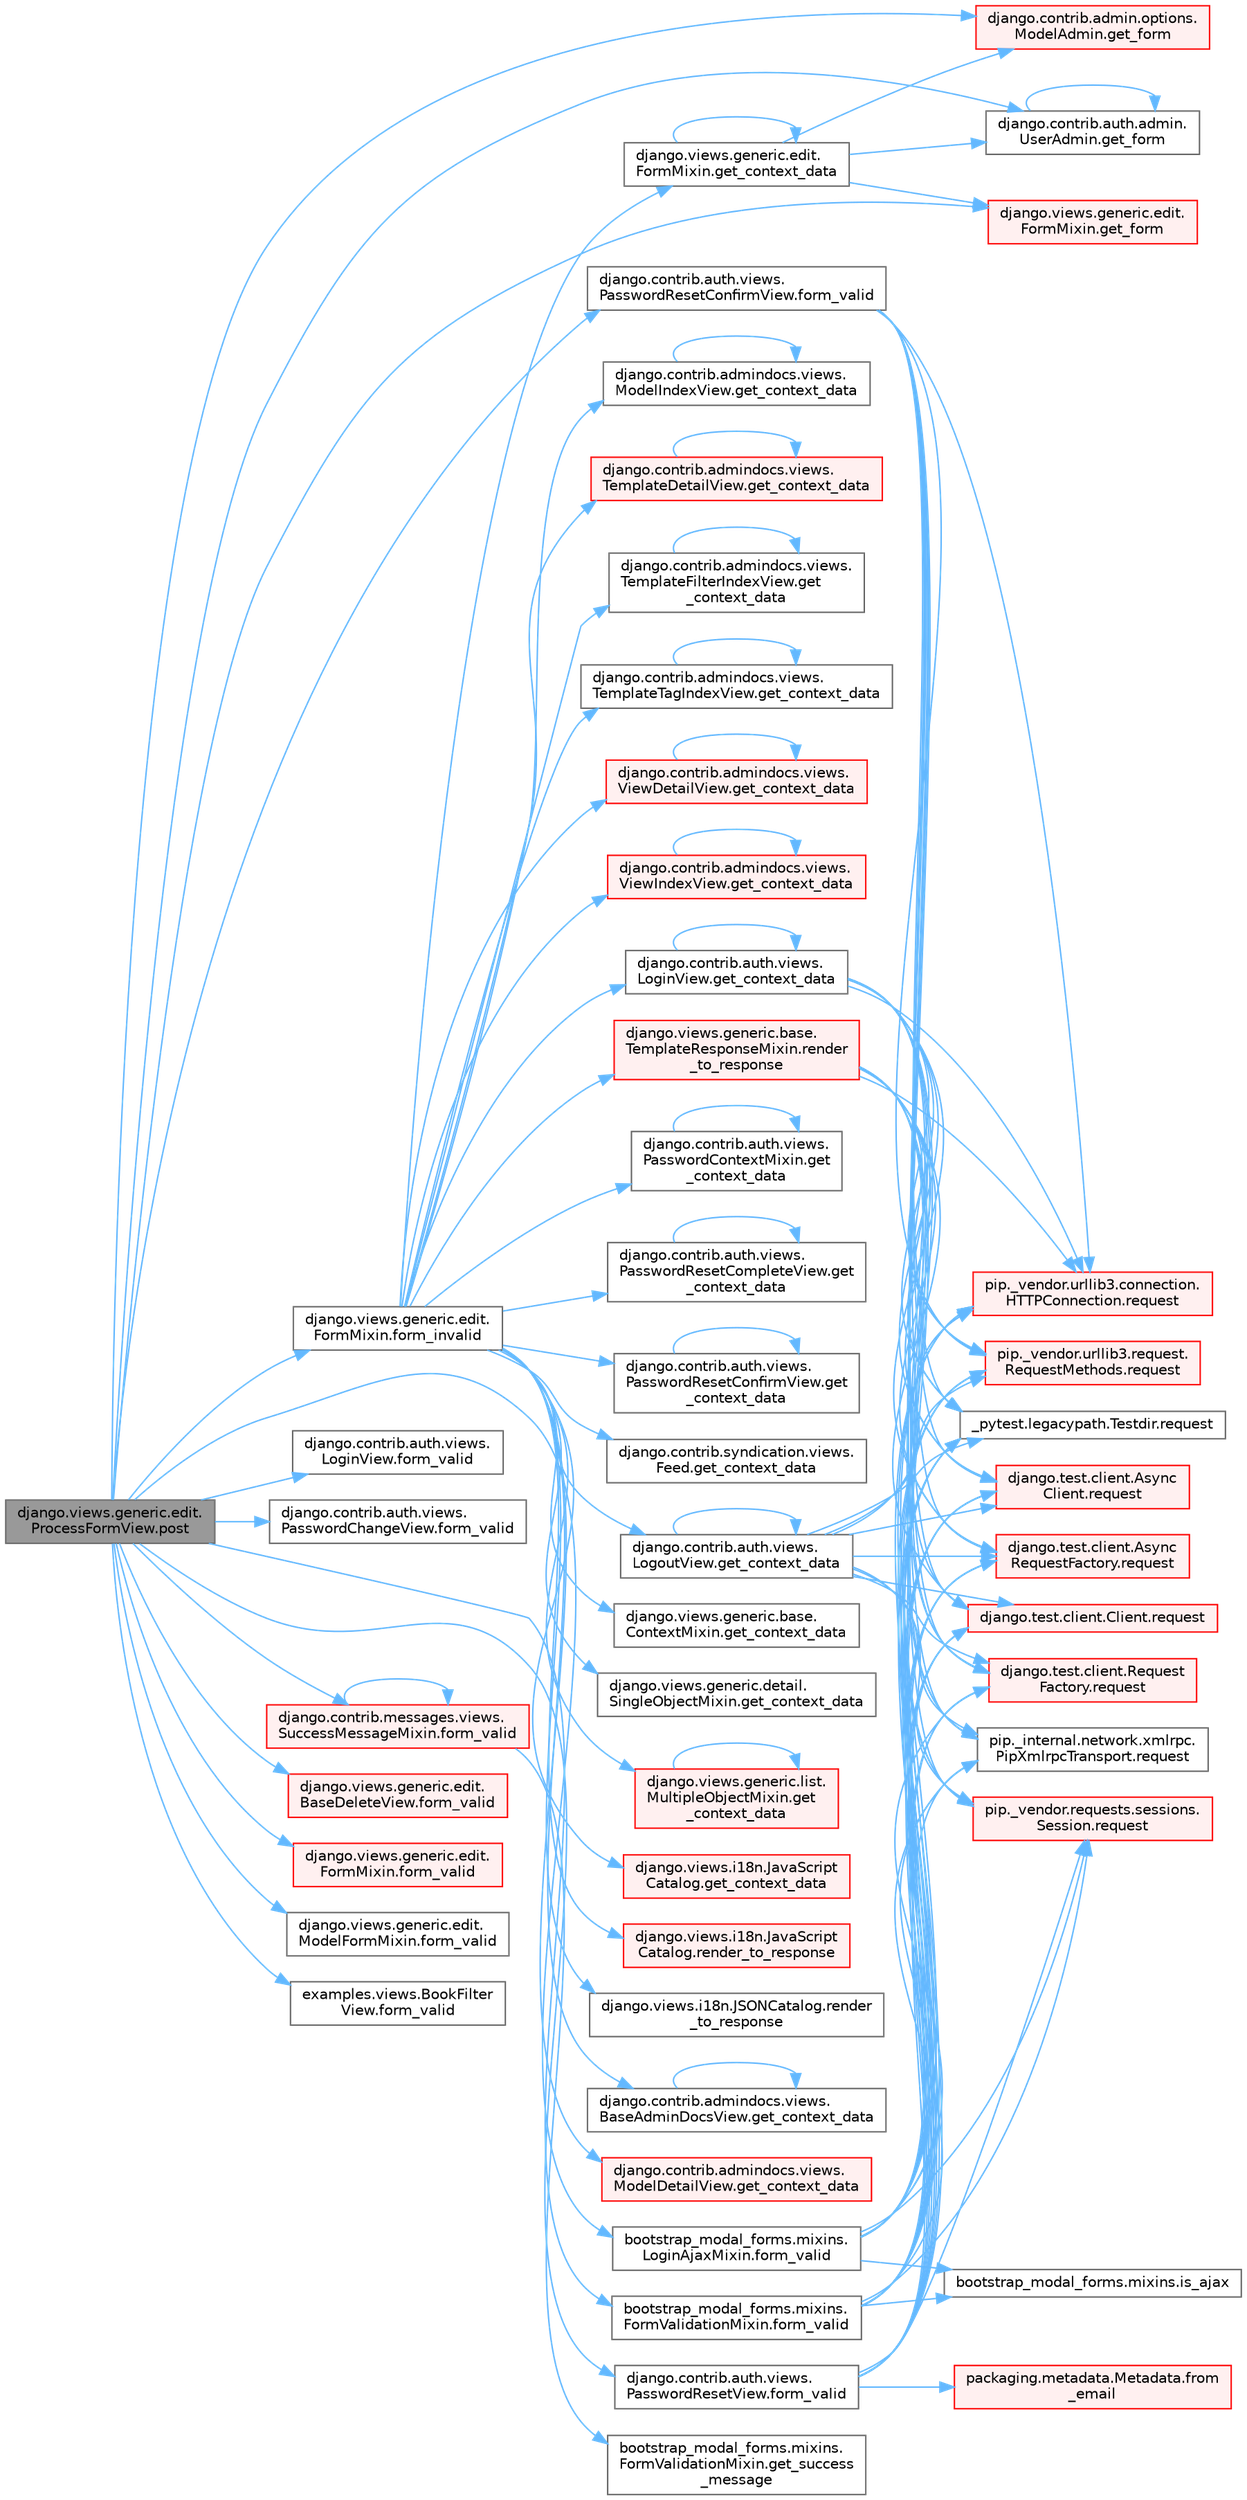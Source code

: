 digraph "django.views.generic.edit.ProcessFormView.post"
{
 // LATEX_PDF_SIZE
  bgcolor="transparent";
  edge [fontname=Helvetica,fontsize=10,labelfontname=Helvetica,labelfontsize=10];
  node [fontname=Helvetica,fontsize=10,shape=box,height=0.2,width=0.4];
  rankdir="LR";
  Node1 [id="Node000001",label="django.views.generic.edit.\lProcessFormView.post",height=0.2,width=0.4,color="gray40", fillcolor="grey60", style="filled", fontcolor="black",tooltip=" "];
  Node1 -> Node2 [id="edge1_Node000001_Node000002",color="steelblue1",style="solid",tooltip=" "];
  Node2 [id="Node000002",label="django.views.generic.edit.\lFormMixin.form_invalid",height=0.2,width=0.4,color="grey40", fillcolor="white", style="filled",URL="$classdjango_1_1views_1_1generic_1_1edit_1_1_form_mixin.html#a3a9a5e20aa7819a6749c1ab36efb4936",tooltip=" "];
  Node2 -> Node3 [id="edge2_Node000002_Node000003",color="steelblue1",style="solid",tooltip=" "];
  Node3 [id="Node000003",label="django.contrib.admindocs.views.\lBaseAdminDocsView.get_context_data",height=0.2,width=0.4,color="grey40", fillcolor="white", style="filled",URL="$classdjango_1_1contrib_1_1admindocs_1_1views_1_1_base_admin_docs_view.html#ad1977df8246ae09f80c673f91a5eb3e0",tooltip=" "];
  Node3 -> Node3 [id="edge3_Node000003_Node000003",color="steelblue1",style="solid",tooltip=" "];
  Node2 -> Node4 [id="edge4_Node000002_Node000004",color="steelblue1",style="solid",tooltip=" "];
  Node4 [id="Node000004",label="django.contrib.admindocs.views.\lModelDetailView.get_context_data",height=0.2,width=0.4,color="red", fillcolor="#FFF0F0", style="filled",URL="$classdjango_1_1contrib_1_1admindocs_1_1views_1_1_model_detail_view.html#ab47f56f92052e9dccd08cad21d204acf",tooltip=" "];
  Node2 -> Node8 [id="edge5_Node000002_Node000008",color="steelblue1",style="solid",tooltip=" "];
  Node8 [id="Node000008",label="django.contrib.admindocs.views.\lModelIndexView.get_context_data",height=0.2,width=0.4,color="grey40", fillcolor="white", style="filled",URL="$classdjango_1_1contrib_1_1admindocs_1_1views_1_1_model_index_view.html#a2cafc5066d3889b5da54d4385716088d",tooltip=" "];
  Node8 -> Node8 [id="edge6_Node000008_Node000008",color="steelblue1",style="solid",tooltip=" "];
  Node2 -> Node9 [id="edge7_Node000002_Node000009",color="steelblue1",style="solid",tooltip=" "];
  Node9 [id="Node000009",label="django.contrib.admindocs.views.\lTemplateDetailView.get_context_data",height=0.2,width=0.4,color="red", fillcolor="#FFF0F0", style="filled",URL="$classdjango_1_1contrib_1_1admindocs_1_1views_1_1_template_detail_view.html#acf9a801a852b0a8390e8e5c2961fad75",tooltip=" "];
  Node9 -> Node9 [id="edge8_Node000009_Node000009",color="steelblue1",style="solid",tooltip=" "];
  Node2 -> Node10 [id="edge9_Node000002_Node000010",color="steelblue1",style="solid",tooltip=" "];
  Node10 [id="Node000010",label="django.contrib.admindocs.views.\lTemplateFilterIndexView.get\l_context_data",height=0.2,width=0.4,color="grey40", fillcolor="white", style="filled",URL="$classdjango_1_1contrib_1_1admindocs_1_1views_1_1_template_filter_index_view.html#abebb2f0d54cb96b176adaf845ebe92dd",tooltip=" "];
  Node10 -> Node10 [id="edge10_Node000010_Node000010",color="steelblue1",style="solid",tooltip=" "];
  Node2 -> Node11 [id="edge11_Node000002_Node000011",color="steelblue1",style="solid",tooltip=" "];
  Node11 [id="Node000011",label="django.contrib.admindocs.views.\lTemplateTagIndexView.get_context_data",height=0.2,width=0.4,color="grey40", fillcolor="white", style="filled",URL="$classdjango_1_1contrib_1_1admindocs_1_1views_1_1_template_tag_index_view.html#ab79bfaba91e0080ce211f9f01f6917c0",tooltip=" "];
  Node11 -> Node11 [id="edge12_Node000011_Node000011",color="steelblue1",style="solid",tooltip=" "];
  Node2 -> Node12 [id="edge13_Node000002_Node000012",color="steelblue1",style="solid",tooltip=" "];
  Node12 [id="Node000012",label="django.contrib.admindocs.views.\lViewDetailView.get_context_data",height=0.2,width=0.4,color="red", fillcolor="#FFF0F0", style="filled",URL="$classdjango_1_1contrib_1_1admindocs_1_1views_1_1_view_detail_view.html#a24356154e604e5de8fb0c612f12df44c",tooltip=" "];
  Node12 -> Node12 [id="edge14_Node000012_Node000012",color="steelblue1",style="solid",tooltip=" "];
  Node2 -> Node14 [id="edge15_Node000002_Node000014",color="steelblue1",style="solid",tooltip=" "];
  Node14 [id="Node000014",label="django.contrib.admindocs.views.\lViewIndexView.get_context_data",height=0.2,width=0.4,color="red", fillcolor="#FFF0F0", style="filled",URL="$classdjango_1_1contrib_1_1admindocs_1_1views_1_1_view_index_view.html#a4b569a4ca12823c1ee6b26d5cafa2946",tooltip=" "];
  Node14 -> Node14 [id="edge16_Node000014_Node000014",color="steelblue1",style="solid",tooltip=" "];
  Node2 -> Node17 [id="edge17_Node000002_Node000017",color="steelblue1",style="solid",tooltip=" "];
  Node17 [id="Node000017",label="django.contrib.auth.views.\lLoginView.get_context_data",height=0.2,width=0.4,color="grey40", fillcolor="white", style="filled",URL="$classdjango_1_1contrib_1_1auth_1_1views_1_1_login_view.html#a5acd74035066c40850101f1d9643e328",tooltip=" "];
  Node17 -> Node17 [id="edge18_Node000017_Node000017",color="steelblue1",style="solid",tooltip=" "];
  Node17 -> Node18 [id="edge19_Node000017_Node000018",color="steelblue1",style="solid",tooltip=" "];
  Node18 [id="Node000018",label="_pytest.legacypath.Testdir.request",height=0.2,width=0.4,color="grey40", fillcolor="white", style="filled",URL="$class__pytest_1_1legacypath_1_1_testdir.html#a0e10c900efcd764da85254119e4d64c4",tooltip=" "];
  Node17 -> Node19 [id="edge20_Node000017_Node000019",color="steelblue1",style="solid",tooltip=" "];
  Node19 [id="Node000019",label="django.test.client.Async\lClient.request",height=0.2,width=0.4,color="red", fillcolor="#FFF0F0", style="filled",URL="$classdjango_1_1test_1_1client_1_1_async_client.html#a891cc2f6b81dcf3583bbbde8d21a713a",tooltip=" "];
  Node17 -> Node21 [id="edge21_Node000017_Node000021",color="steelblue1",style="solid",tooltip=" "];
  Node21 [id="Node000021",label="django.test.client.Async\lRequestFactory.request",height=0.2,width=0.4,color="red", fillcolor="#FFF0F0", style="filled",URL="$classdjango_1_1test_1_1client_1_1_async_request_factory.html#aab026845547a4c2d9203b8710b90f6cd",tooltip=" "];
  Node17 -> Node22 [id="edge22_Node000017_Node000022",color="steelblue1",style="solid",tooltip=" "];
  Node22 [id="Node000022",label="django.test.client.Client.request",height=0.2,width=0.4,color="red", fillcolor="#FFF0F0", style="filled",URL="$classdjango_1_1test_1_1client_1_1_client.html#a2f51c5251142ab6503937051936e33fa",tooltip=" "];
  Node17 -> Node485 [id="edge23_Node000017_Node000485",color="steelblue1",style="solid",tooltip=" "];
  Node485 [id="Node000485",label="django.test.client.Request\lFactory.request",height=0.2,width=0.4,color="red", fillcolor="#FFF0F0", style="filled",URL="$classdjango_1_1test_1_1client_1_1_request_factory.html#adae411ab0df6839c5364b647e4dc63ad",tooltip=" "];
  Node17 -> Node486 [id="edge24_Node000017_Node000486",color="steelblue1",style="solid",tooltip=" "];
  Node486 [id="Node000486",label="pip._internal.network.xmlrpc.\lPipXmlrpcTransport.request",height=0.2,width=0.4,color="grey40", fillcolor="white", style="filled",URL="$classpip_1_1__internal_1_1network_1_1xmlrpc_1_1_pip_xmlrpc_transport.html#a91d1ed180fbf8bcc25f6747a72614c5f",tooltip=" "];
  Node17 -> Node487 [id="edge25_Node000017_Node000487",color="steelblue1",style="solid",tooltip=" "];
  Node487 [id="Node000487",label="pip._vendor.requests.sessions.\lSession.request",height=0.2,width=0.4,color="red", fillcolor="#FFF0F0", style="filled",URL="$classpip_1_1__vendor_1_1requests_1_1sessions_1_1_session.html#a3dddfa16e93faa1a1a553936d913482b",tooltip=" "];
  Node17 -> Node1000 [id="edge26_Node000017_Node001000",color="steelblue1",style="solid",tooltip=" "];
  Node1000 [id="Node001000",label="pip._vendor.urllib3.connection.\lHTTPConnection.request",height=0.2,width=0.4,color="red", fillcolor="#FFF0F0", style="filled",URL="$classpip_1_1__vendor_1_1urllib3_1_1connection_1_1_h_t_t_p_connection.html#a67e552c4d242e4169bdf7319269a417f",tooltip=" "];
  Node17 -> Node1002 [id="edge27_Node000017_Node001002",color="steelblue1",style="solid",tooltip=" "];
  Node1002 [id="Node001002",label="pip._vendor.urllib3.request.\lRequestMethods.request",height=0.2,width=0.4,color="red", fillcolor="#FFF0F0", style="filled",URL="$classpip_1_1__vendor_1_1urllib3_1_1request_1_1_request_methods.html#a73541f2f0edc7df7413b043e33c69e7f",tooltip=" "];
  Node2 -> Node1615 [id="edge28_Node000002_Node001615",color="steelblue1",style="solid",tooltip=" "];
  Node1615 [id="Node001615",label="django.contrib.auth.views.\lLogoutView.get_context_data",height=0.2,width=0.4,color="grey40", fillcolor="white", style="filled",URL="$classdjango_1_1contrib_1_1auth_1_1views_1_1_logout_view.html#afab0ac15cb452acb486a3f7b9747e43b",tooltip=" "];
  Node1615 -> Node1615 [id="edge29_Node001615_Node001615",color="steelblue1",style="solid",tooltip=" "];
  Node1615 -> Node18 [id="edge30_Node001615_Node000018",color="steelblue1",style="solid",tooltip=" "];
  Node1615 -> Node19 [id="edge31_Node001615_Node000019",color="steelblue1",style="solid",tooltip=" "];
  Node1615 -> Node21 [id="edge32_Node001615_Node000021",color="steelblue1",style="solid",tooltip=" "];
  Node1615 -> Node22 [id="edge33_Node001615_Node000022",color="steelblue1",style="solid",tooltip=" "];
  Node1615 -> Node485 [id="edge34_Node001615_Node000485",color="steelblue1",style="solid",tooltip=" "];
  Node1615 -> Node486 [id="edge35_Node001615_Node000486",color="steelblue1",style="solid",tooltip=" "];
  Node1615 -> Node487 [id="edge36_Node001615_Node000487",color="steelblue1",style="solid",tooltip=" "];
  Node1615 -> Node1000 [id="edge37_Node001615_Node001000",color="steelblue1",style="solid",tooltip=" "];
  Node1615 -> Node1002 [id="edge38_Node001615_Node001002",color="steelblue1",style="solid",tooltip=" "];
  Node2 -> Node1616 [id="edge39_Node000002_Node001616",color="steelblue1",style="solid",tooltip=" "];
  Node1616 [id="Node001616",label="django.contrib.auth.views.\lPasswordContextMixin.get\l_context_data",height=0.2,width=0.4,color="grey40", fillcolor="white", style="filled",URL="$classdjango_1_1contrib_1_1auth_1_1views_1_1_password_context_mixin.html#abfa1dd6ee631ec41ba3af37934f34f8b",tooltip=" "];
  Node1616 -> Node1616 [id="edge40_Node001616_Node001616",color="steelblue1",style="solid",tooltip=" "];
  Node2 -> Node1617 [id="edge41_Node000002_Node001617",color="steelblue1",style="solid",tooltip=" "];
  Node1617 [id="Node001617",label="django.contrib.auth.views.\lPasswordResetCompleteView.get\l_context_data",height=0.2,width=0.4,color="grey40", fillcolor="white", style="filled",URL="$classdjango_1_1contrib_1_1auth_1_1views_1_1_password_reset_complete_view.html#ac9084a6483335be8ccdcb9dcf9a326be",tooltip=" "];
  Node1617 -> Node1617 [id="edge42_Node001617_Node001617",color="steelblue1",style="solid",tooltip=" "];
  Node2 -> Node1618 [id="edge43_Node000002_Node001618",color="steelblue1",style="solid",tooltip=" "];
  Node1618 [id="Node001618",label="django.contrib.auth.views.\lPasswordResetConfirmView.get\l_context_data",height=0.2,width=0.4,color="grey40", fillcolor="white", style="filled",URL="$classdjango_1_1contrib_1_1auth_1_1views_1_1_password_reset_confirm_view.html#a77ff55a7f0e6851ab586ce0646bfd930",tooltip=" "];
  Node1618 -> Node1618 [id="edge44_Node001618_Node001618",color="steelblue1",style="solid",tooltip=" "];
  Node2 -> Node1619 [id="edge45_Node000002_Node001619",color="steelblue1",style="solid",tooltip=" "];
  Node1619 [id="Node001619",label="django.contrib.syndication.views.\lFeed.get_context_data",height=0.2,width=0.4,color="grey40", fillcolor="white", style="filled",URL="$classdjango_1_1contrib_1_1syndication_1_1views_1_1_feed.html#aa7cc4ffba3c1e2770e414165e68c04d8",tooltip=" "];
  Node2 -> Node1620 [id="edge46_Node000002_Node001620",color="steelblue1",style="solid",tooltip=" "];
  Node1620 [id="Node001620",label="django.views.generic.base.\lContextMixin.get_context_data",height=0.2,width=0.4,color="grey40", fillcolor="white", style="filled",URL="$classdjango_1_1views_1_1generic_1_1base_1_1_context_mixin.html#aaa6a8d481ad2832dc061072e13f55d7c",tooltip=" "];
  Node2 -> Node1621 [id="edge47_Node000002_Node001621",color="steelblue1",style="solid",tooltip=" "];
  Node1621 [id="Node001621",label="django.views.generic.detail.\lSingleObjectMixin.get_context_data",height=0.2,width=0.4,color="grey40", fillcolor="white", style="filled",URL="$classdjango_1_1views_1_1generic_1_1detail_1_1_single_object_mixin.html#a260b2c9bd6afb81c025d873cd225df5b",tooltip=" "];
  Node2 -> Node1622 [id="edge48_Node000002_Node001622",color="steelblue1",style="solid",tooltip=" "];
  Node1622 [id="Node001622",label="django.views.generic.edit.\lFormMixin.get_context_data",height=0.2,width=0.4,color="grey40", fillcolor="white", style="filled",URL="$classdjango_1_1views_1_1generic_1_1edit_1_1_form_mixin.html#acde4b1eaeec02ebbce51ac4355653d5b",tooltip=" "];
  Node1622 -> Node1622 [id="edge49_Node001622_Node001622",color="steelblue1",style="solid",tooltip=" "];
  Node1622 -> Node1623 [id="edge50_Node001622_Node001623",color="steelblue1",style="solid",tooltip=" "];
  Node1623 [id="Node001623",label="django.contrib.admin.options.\lModelAdmin.get_form",height=0.2,width=0.4,color="red", fillcolor="#FFF0F0", style="filled",URL="$classdjango_1_1contrib_1_1admin_1_1options_1_1_model_admin.html#a57f87fb2bbbe6d71b86dee23eff86522",tooltip=" "];
  Node1622 -> Node1638 [id="edge51_Node001622_Node001638",color="steelblue1",style="solid",tooltip=" "];
  Node1638 [id="Node001638",label="django.contrib.auth.admin.\lUserAdmin.get_form",height=0.2,width=0.4,color="grey40", fillcolor="white", style="filled",URL="$classdjango_1_1contrib_1_1auth_1_1admin_1_1_user_admin.html#a31237fb5aeadd7f01de3fe0957e1e1f7",tooltip=" "];
  Node1638 -> Node1638 [id="edge52_Node001638_Node001638",color="steelblue1",style="solid",tooltip=" "];
  Node1622 -> Node1639 [id="edge53_Node001622_Node001639",color="steelblue1",style="solid",tooltip=" "];
  Node1639 [id="Node001639",label="django.views.generic.edit.\lFormMixin.get_form",height=0.2,width=0.4,color="red", fillcolor="#FFF0F0", style="filled",URL="$classdjango_1_1views_1_1generic_1_1edit_1_1_form_mixin.html#af3ab4348d2bf2a9b5ceb04c079a20ea5",tooltip=" "];
  Node2 -> Node1668 [id="edge54_Node000002_Node001668",color="steelblue1",style="solid",tooltip=" "];
  Node1668 [id="Node001668",label="django.views.generic.list.\lMultipleObjectMixin.get\l_context_data",height=0.2,width=0.4,color="red", fillcolor="#FFF0F0", style="filled",URL="$classdjango_1_1views_1_1generic_1_1list_1_1_multiple_object_mixin.html#a10a1d27aca6a731b33b4b0bbcbdfd6f7",tooltip=" "];
  Node1668 -> Node1668 [id="edge55_Node001668_Node001668",color="steelblue1",style="solid",tooltip=" "];
  Node2 -> Node1679 [id="edge56_Node000002_Node001679",color="steelblue1",style="solid",tooltip=" "];
  Node1679 [id="Node001679",label="django.views.i18n.JavaScript\lCatalog.get_context_data",height=0.2,width=0.4,color="red", fillcolor="#FFF0F0", style="filled",URL="$classdjango_1_1views_1_1i18n_1_1_java_script_catalog.html#ac5b55c2c1f5afddde1e9485b382e2aa0",tooltip=" "];
  Node2 -> Node1685 [id="edge57_Node000002_Node001685",color="steelblue1",style="solid",tooltip=" "];
  Node1685 [id="Node001685",label="django.views.generic.base.\lTemplateResponseMixin.render\l_to_response",height=0.2,width=0.4,color="red", fillcolor="#FFF0F0", style="filled",URL="$classdjango_1_1views_1_1generic_1_1base_1_1_template_response_mixin.html#acb779fab0e9d87e1ae49b9b4ad4e4492",tooltip=" "];
  Node1685 -> Node18 [id="edge58_Node001685_Node000018",color="steelblue1",style="solid",tooltip=" "];
  Node1685 -> Node19 [id="edge59_Node001685_Node000019",color="steelblue1",style="solid",tooltip=" "];
  Node1685 -> Node21 [id="edge60_Node001685_Node000021",color="steelblue1",style="solid",tooltip=" "];
  Node1685 -> Node22 [id="edge61_Node001685_Node000022",color="steelblue1",style="solid",tooltip=" "];
  Node1685 -> Node485 [id="edge62_Node001685_Node000485",color="steelblue1",style="solid",tooltip=" "];
  Node1685 -> Node486 [id="edge63_Node001685_Node000486",color="steelblue1",style="solid",tooltip=" "];
  Node1685 -> Node487 [id="edge64_Node001685_Node000487",color="steelblue1",style="solid",tooltip=" "];
  Node1685 -> Node1000 [id="edge65_Node001685_Node001000",color="steelblue1",style="solid",tooltip=" "];
  Node1685 -> Node1002 [id="edge66_Node001685_Node001002",color="steelblue1",style="solid",tooltip=" "];
  Node2 -> Node1695 [id="edge67_Node000002_Node001695",color="steelblue1",style="solid",tooltip=" "];
  Node1695 [id="Node001695",label="django.views.i18n.JavaScript\lCatalog.render_to_response",height=0.2,width=0.4,color="red", fillcolor="#FFF0F0", style="filled",URL="$classdjango_1_1views_1_1i18n_1_1_java_script_catalog.html#a4f8ccc2554627204e1cd042998831228",tooltip=" "];
  Node2 -> Node1697 [id="edge68_Node000002_Node001697",color="steelblue1",style="solid",tooltip=" "];
  Node1697 [id="Node001697",label="django.views.i18n.JSONCatalog.render\l_to_response",height=0.2,width=0.4,color="grey40", fillcolor="white", style="filled",URL="$classdjango_1_1views_1_1i18n_1_1_j_s_o_n_catalog.html#a71631a886b59511c4ed2a21b1adf34ff",tooltip=" "];
  Node1 -> Node4527 [id="edge69_Node000001_Node004527",color="steelblue1",style="solid",tooltip=" "];
  Node4527 [id="Node004527",label="bootstrap_modal_forms.mixins.\lFormValidationMixin.form_valid",height=0.2,width=0.4,color="grey40", fillcolor="white", style="filled",URL="$classbootstrap__modal__forms_1_1mixins_1_1_form_validation_mixin.html#a415bfd631a922d1368281b015e04ba4c",tooltip=" "];
  Node4527 -> Node3520 [id="edge70_Node004527_Node003520",color="steelblue1",style="solid",tooltip=" "];
  Node3520 [id="Node003520",label="bootstrap_modal_forms.mixins.is_ajax",height=0.2,width=0.4,color="grey40", fillcolor="white", style="filled",URL="$namespacebootstrap__modal__forms_1_1mixins.html#afa3f0b5bfe74f2a68bebd83fa6b337c0",tooltip=" "];
  Node4527 -> Node18 [id="edge71_Node004527_Node000018",color="steelblue1",style="solid",tooltip=" "];
  Node4527 -> Node19 [id="edge72_Node004527_Node000019",color="steelblue1",style="solid",tooltip=" "];
  Node4527 -> Node21 [id="edge73_Node004527_Node000021",color="steelblue1",style="solid",tooltip=" "];
  Node4527 -> Node22 [id="edge74_Node004527_Node000022",color="steelblue1",style="solid",tooltip=" "];
  Node4527 -> Node485 [id="edge75_Node004527_Node000485",color="steelblue1",style="solid",tooltip=" "];
  Node4527 -> Node486 [id="edge76_Node004527_Node000486",color="steelblue1",style="solid",tooltip=" "];
  Node4527 -> Node487 [id="edge77_Node004527_Node000487",color="steelblue1",style="solid",tooltip=" "];
  Node4527 -> Node1000 [id="edge78_Node004527_Node001000",color="steelblue1",style="solid",tooltip=" "];
  Node4527 -> Node1002 [id="edge79_Node004527_Node001002",color="steelblue1",style="solid",tooltip=" "];
  Node1 -> Node4528 [id="edge80_Node000001_Node004528",color="steelblue1",style="solid",tooltip=" "];
  Node4528 [id="Node004528",label="bootstrap_modal_forms.mixins.\lLoginAjaxMixin.form_valid",height=0.2,width=0.4,color="grey40", fillcolor="white", style="filled",URL="$classbootstrap__modal__forms_1_1mixins_1_1_login_ajax_mixin.html#a1cba170b69b7fd25ca43d399c808725e",tooltip=" "];
  Node4528 -> Node3520 [id="edge81_Node004528_Node003520",color="steelblue1",style="solid",tooltip=" "];
  Node4528 -> Node18 [id="edge82_Node004528_Node000018",color="steelblue1",style="solid",tooltip=" "];
  Node4528 -> Node19 [id="edge83_Node004528_Node000019",color="steelblue1",style="solid",tooltip=" "];
  Node4528 -> Node21 [id="edge84_Node004528_Node000021",color="steelblue1",style="solid",tooltip=" "];
  Node4528 -> Node22 [id="edge85_Node004528_Node000022",color="steelblue1",style="solid",tooltip=" "];
  Node4528 -> Node485 [id="edge86_Node004528_Node000485",color="steelblue1",style="solid",tooltip=" "];
  Node4528 -> Node486 [id="edge87_Node004528_Node000486",color="steelblue1",style="solid",tooltip=" "];
  Node4528 -> Node487 [id="edge88_Node004528_Node000487",color="steelblue1",style="solid",tooltip=" "];
  Node4528 -> Node1000 [id="edge89_Node004528_Node001000",color="steelblue1",style="solid",tooltip=" "];
  Node4528 -> Node1002 [id="edge90_Node004528_Node001002",color="steelblue1",style="solid",tooltip=" "];
  Node1 -> Node4529 [id="edge91_Node000001_Node004529",color="steelblue1",style="solid",tooltip=" "];
  Node4529 [id="Node004529",label="django.contrib.auth.views.\lLoginView.form_valid",height=0.2,width=0.4,color="grey40", fillcolor="white", style="filled",URL="$classdjango_1_1contrib_1_1auth_1_1views_1_1_login_view.html#ab27cb48b6d16f0b0e17e5b8a1039721c",tooltip=" "];
  Node1 -> Node4530 [id="edge92_Node000001_Node004530",color="steelblue1",style="solid",tooltip=" "];
  Node4530 [id="Node004530",label="django.contrib.auth.views.\lPasswordChangeView.form_valid",height=0.2,width=0.4,color="grey40", fillcolor="white", style="filled",URL="$classdjango_1_1contrib_1_1auth_1_1views_1_1_password_change_view.html#a45473465c18a9fee91adeb08f678491d",tooltip=" "];
  Node1 -> Node4531 [id="edge93_Node000001_Node004531",color="steelblue1",style="solid",tooltip=" "];
  Node4531 [id="Node004531",label="django.contrib.auth.views.\lPasswordResetConfirmView.form_valid",height=0.2,width=0.4,color="grey40", fillcolor="white", style="filled",URL="$classdjango_1_1contrib_1_1auth_1_1views_1_1_password_reset_confirm_view.html#a6da228b477be1871236a83c005301b3c",tooltip=" "];
  Node4531 -> Node18 [id="edge94_Node004531_Node000018",color="steelblue1",style="solid",tooltip=" "];
  Node4531 -> Node19 [id="edge95_Node004531_Node000019",color="steelblue1",style="solid",tooltip=" "];
  Node4531 -> Node21 [id="edge96_Node004531_Node000021",color="steelblue1",style="solid",tooltip=" "];
  Node4531 -> Node22 [id="edge97_Node004531_Node000022",color="steelblue1",style="solid",tooltip=" "];
  Node4531 -> Node485 [id="edge98_Node004531_Node000485",color="steelblue1",style="solid",tooltip=" "];
  Node4531 -> Node486 [id="edge99_Node004531_Node000486",color="steelblue1",style="solid",tooltip=" "];
  Node4531 -> Node487 [id="edge100_Node004531_Node000487",color="steelblue1",style="solid",tooltip=" "];
  Node4531 -> Node1000 [id="edge101_Node004531_Node001000",color="steelblue1",style="solid",tooltip=" "];
  Node4531 -> Node1002 [id="edge102_Node004531_Node001002",color="steelblue1",style="solid",tooltip=" "];
  Node1 -> Node4532 [id="edge103_Node000001_Node004532",color="steelblue1",style="solid",tooltip=" "];
  Node4532 [id="Node004532",label="django.contrib.auth.views.\lPasswordResetView.form_valid",height=0.2,width=0.4,color="grey40", fillcolor="white", style="filled",URL="$classdjango_1_1contrib_1_1auth_1_1views_1_1_password_reset_view.html#a1beeb7e6b51b528c0c10b3a74c0d51e3",tooltip=" "];
  Node4532 -> Node3017 [id="edge104_Node004532_Node003017",color="steelblue1",style="solid",tooltip=" "];
  Node3017 [id="Node003017",label="packaging.metadata.Metadata.from\l_email",height=0.2,width=0.4,color="red", fillcolor="#FFF0F0", style="filled",URL="$classpackaging_1_1metadata_1_1_metadata.html#a2c433c37df31563c6ee884e3d4849122",tooltip=" "];
  Node4532 -> Node18 [id="edge105_Node004532_Node000018",color="steelblue1",style="solid",tooltip=" "];
  Node4532 -> Node19 [id="edge106_Node004532_Node000019",color="steelblue1",style="solid",tooltip=" "];
  Node4532 -> Node21 [id="edge107_Node004532_Node000021",color="steelblue1",style="solid",tooltip=" "];
  Node4532 -> Node22 [id="edge108_Node004532_Node000022",color="steelblue1",style="solid",tooltip=" "];
  Node4532 -> Node485 [id="edge109_Node004532_Node000485",color="steelblue1",style="solid",tooltip=" "];
  Node4532 -> Node486 [id="edge110_Node004532_Node000486",color="steelblue1",style="solid",tooltip=" "];
  Node4532 -> Node487 [id="edge111_Node004532_Node000487",color="steelblue1",style="solid",tooltip=" "];
  Node4532 -> Node1000 [id="edge112_Node004532_Node001000",color="steelblue1",style="solid",tooltip=" "];
  Node4532 -> Node1002 [id="edge113_Node004532_Node001002",color="steelblue1",style="solid",tooltip=" "];
  Node1 -> Node4533 [id="edge114_Node000001_Node004533",color="steelblue1",style="solid",tooltip=" "];
  Node4533 [id="Node004533",label="django.contrib.messages.views.\lSuccessMessageMixin.form_valid",height=0.2,width=0.4,color="red", fillcolor="#FFF0F0", style="filled",URL="$classdjango_1_1contrib_1_1messages_1_1views_1_1_success_message_mixin.html#ab64c9bf0eba0949de2b3ff28e3db40bf",tooltip=" "];
  Node4533 -> Node4533 [id="edge115_Node004533_Node004533",color="steelblue1",style="solid",tooltip=" "];
  Node4533 -> Node4534 [id="edge116_Node004533_Node004534",color="steelblue1",style="solid",tooltip=" "];
  Node4534 [id="Node004534",label="bootstrap_modal_forms.mixins.\lFormValidationMixin.get_success\l_message",height=0.2,width=0.4,color="grey40", fillcolor="white", style="filled",URL="$classbootstrap__modal__forms_1_1mixins_1_1_form_validation_mixin.html#a68d9ba5710bb35f4f6e29447d88d4434",tooltip=" "];
  Node1 -> Node4536 [id="edge117_Node000001_Node004536",color="steelblue1",style="solid",tooltip=" "];
  Node4536 [id="Node004536",label="django.views.generic.edit.\lBaseDeleteView.form_valid",height=0.2,width=0.4,color="red", fillcolor="#FFF0F0", style="filled",URL="$classdjango_1_1views_1_1generic_1_1edit_1_1_base_delete_view.html#aa1ae199cc90d4703f3f59515e12d6fdb",tooltip=" "];
  Node1 -> Node4546 [id="edge118_Node000001_Node004546",color="steelblue1",style="solid",tooltip=" "];
  Node4546 [id="Node004546",label="django.views.generic.edit.\lFormMixin.form_valid",height=0.2,width=0.4,color="red", fillcolor="#FFF0F0", style="filled",URL="$classdjango_1_1views_1_1generic_1_1edit_1_1_form_mixin.html#a766d116abba2a9de856070d22a47c724",tooltip=" "];
  Node1 -> Node4547 [id="edge119_Node000001_Node004547",color="steelblue1",style="solid",tooltip=" "];
  Node4547 [id="Node004547",label="django.views.generic.edit.\lModelFormMixin.form_valid",height=0.2,width=0.4,color="grey40", fillcolor="white", style="filled",URL="$classdjango_1_1views_1_1generic_1_1edit_1_1_model_form_mixin.html#a81cde0476f952aa4c067a8900b568ce1",tooltip=" "];
  Node1 -> Node4548 [id="edge120_Node000001_Node004548",color="steelblue1",style="solid",tooltip=" "];
  Node4548 [id="Node004548",label="examples.views.BookFilter\lView.form_valid",height=0.2,width=0.4,color="grey40", fillcolor="white", style="filled",URL="$classexamples_1_1views_1_1_book_filter_view.html#a24995f9eac72e6fe1148dca95ad6f4da",tooltip=" "];
  Node1 -> Node1623 [id="edge121_Node000001_Node001623",color="steelblue1",style="solid",tooltip=" "];
  Node1 -> Node1638 [id="edge122_Node000001_Node001638",color="steelblue1",style="solid",tooltip=" "];
  Node1 -> Node1639 [id="edge123_Node000001_Node001639",color="steelblue1",style="solid",tooltip=" "];
}
